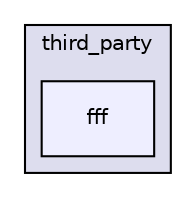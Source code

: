 digraph "/home/travis/build/kammce/SJSU-Dev2/firmware/library/third_party/fff" {
  compound=true
  node [ fontsize="10", fontname="Helvetica"];
  edge [ labelfontsize="10", labelfontname="Helvetica"];
  subgraph clusterdir_e09eb42682f400a396ce0cf97b885b03 {
    graph [ bgcolor="#ddddee", pencolor="black", label="third_party" fontname="Helvetica", fontsize="10", URL="dir_e09eb42682f400a396ce0cf97b885b03.html"]
  dir_f1191839b89550d5604f25781ebab22f [shape=box, label="fff", style="filled", fillcolor="#eeeeff", pencolor="black", URL="dir_f1191839b89550d5604f25781ebab22f.html"];
  }
}
